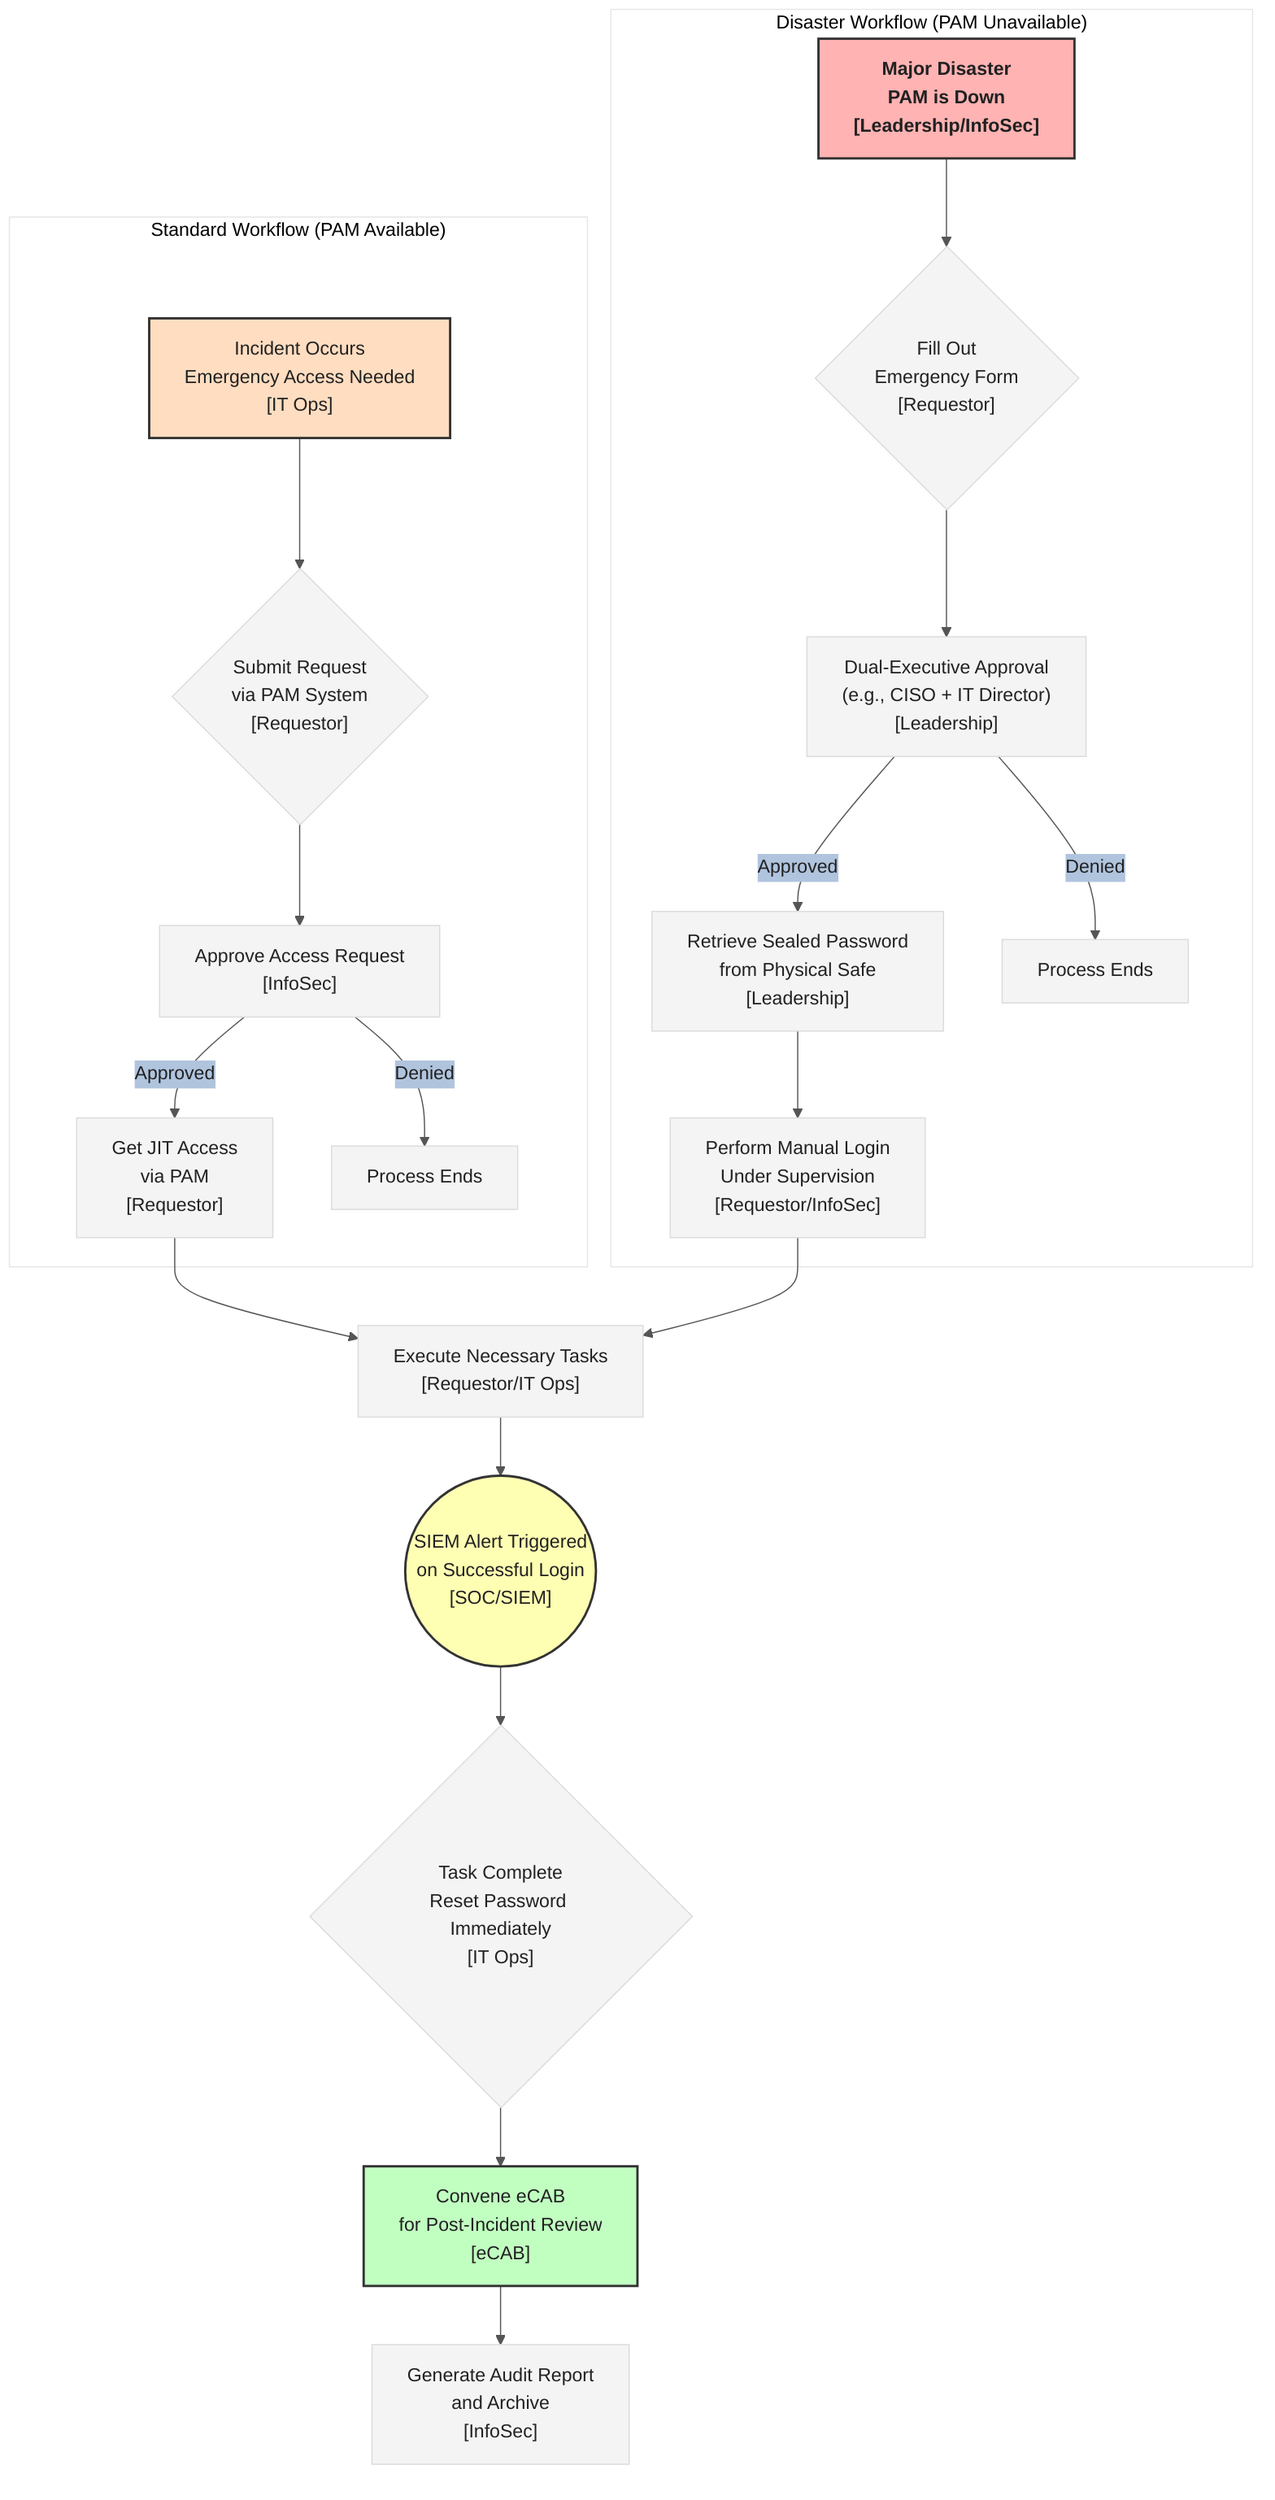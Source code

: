 %%{
  init: {
    'theme': 'base',
    'themeVariables': {
      'primaryColor': '#F4F4F4',
      'primaryTextColor': '#212121',
      'lineColor': '#555',
      'secondaryColor': '#B0C4DE',
      'tertiaryColor': '#FFFFFF'
    }
  }
}%%
graph TD
    subgraph A["Standard Workflow (PAM Available)"]
        A1["Incident Occurs<br/>Emergency Access Needed<br/>[IT Ops]"]
        A2{"Submit Request<br/>via PAM System<br/>[Requestor]"}
        A3["Approve Access Request<br/>[InfoSec]"]
        A4["Get JIT Access<br/>via PAM<br/>[Requestor]"]
        A5["Process Ends"]
        
        A1 --> A2
        A2 --> A3
        A3 -->|Approved| A4
        A3 -->|Denied| A5
    end
    
    subgraph B["Disaster Workflow (PAM Unavailable)"]
        B1["Major Disaster<br/>PAM is Down<br/>[Leadership/InfoSec]"]
        B2{"Fill Out<br/>Emergency Form<br/>[Requestor]"}
        B3["Dual-Executive Approval<br/>(e.g., CISO + IT Director)<br/>[Leadership]"]
        B4["Retrieve Sealed Password<br/>from Physical Safe<br/>[Leadership]"]
        B5["Perform Manual Login<br/>Under Supervision<br/>[Requestor/InfoSec]"]
        B6["Process Ends"]
        
        B1 --> B2
        B2 --> B3
        B3 -->|Approved| B4
        B3 -->|Denied| B6
        B4 --> B5
    end
    
    Z1["Execute Necessary Tasks<br/>[Requestor/IT Ops]"]
    Z2(("SIEM Alert Triggered<br/>on Successful Login<br/>[SOC/SIEM]"))
    Z3{"Task Complete<br/>Reset Password Immediately<br/>[IT Ops]"}
    Z4["Convene eCAB<br/>for Post-Incident Review<br/>[eCAB]"]
    Z5["Generate Audit Report<br/>and Archive<br/>[InfoSec]"]
    
    A4 --> Z1
    B5 --> Z1
    Z1 --> Z2
    Z2 --> Z3
    Z3 --> Z4
    Z4 --> Z5
    
    style A1 fill:#FFDDC1,stroke:#333,stroke-width:2px
    style B1 fill:#FFB3B3,stroke:#333,stroke-width:2px,font-weight:bold
    style Z2 fill:#FFFFB3,stroke:#333,stroke-width:2px
    style Z4 fill:#C1FFC1,stroke:#333,stroke-width:2px